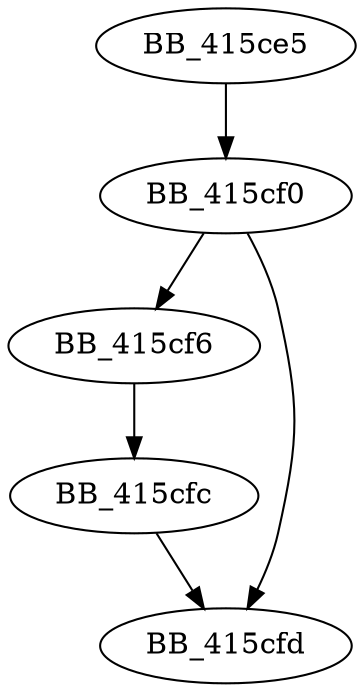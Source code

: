 DiGraph sub_415CE5{
BB_415ce5->BB_415cf0
BB_415cf0->BB_415cf6
BB_415cf0->BB_415cfd
BB_415cf6->BB_415cfc
BB_415cfc->BB_415cfd
}
